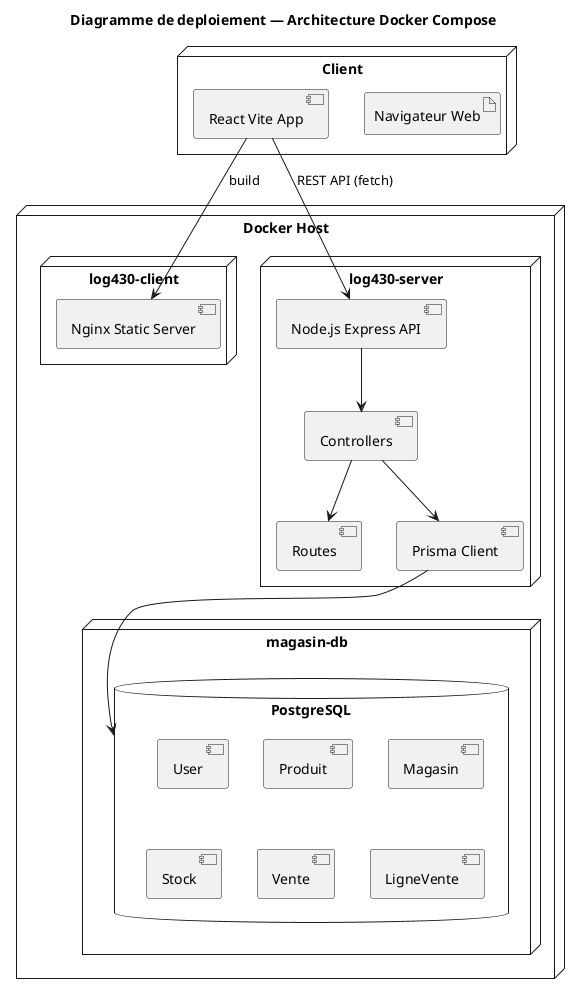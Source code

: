 @startuml Diagramme de deploiement
title Diagramme de deploiement — Architecture Docker Compose

node "Client" {
  artifact "Navigateur Web"
  [React Vite App]
}

node "Docker Host" {
  node "log430-client" {
    [Nginx Static Server]
  }
  node "log430-server" {
    [Node.js Express API]
    [Controllers]
    [Routes]
    [Prisma Client]
  }
  node "magasin-db" {
    database "PostgreSQL" as DB {
      [User]
      [Produit]
      [Magasin]
      [Stock]
      [Vente]
      [LigneVente]
    }
  }
}

[React Vite App] -down-> [Nginx Static Server] : build
[React Vite App] --> [Node.js Express API] : REST API (fetch)
[Node.js Express API] --> [Controllers]
[Controllers] --> [Routes]
[Controllers] --> [Prisma Client]
[Prisma Client] --> DB
@enduml
